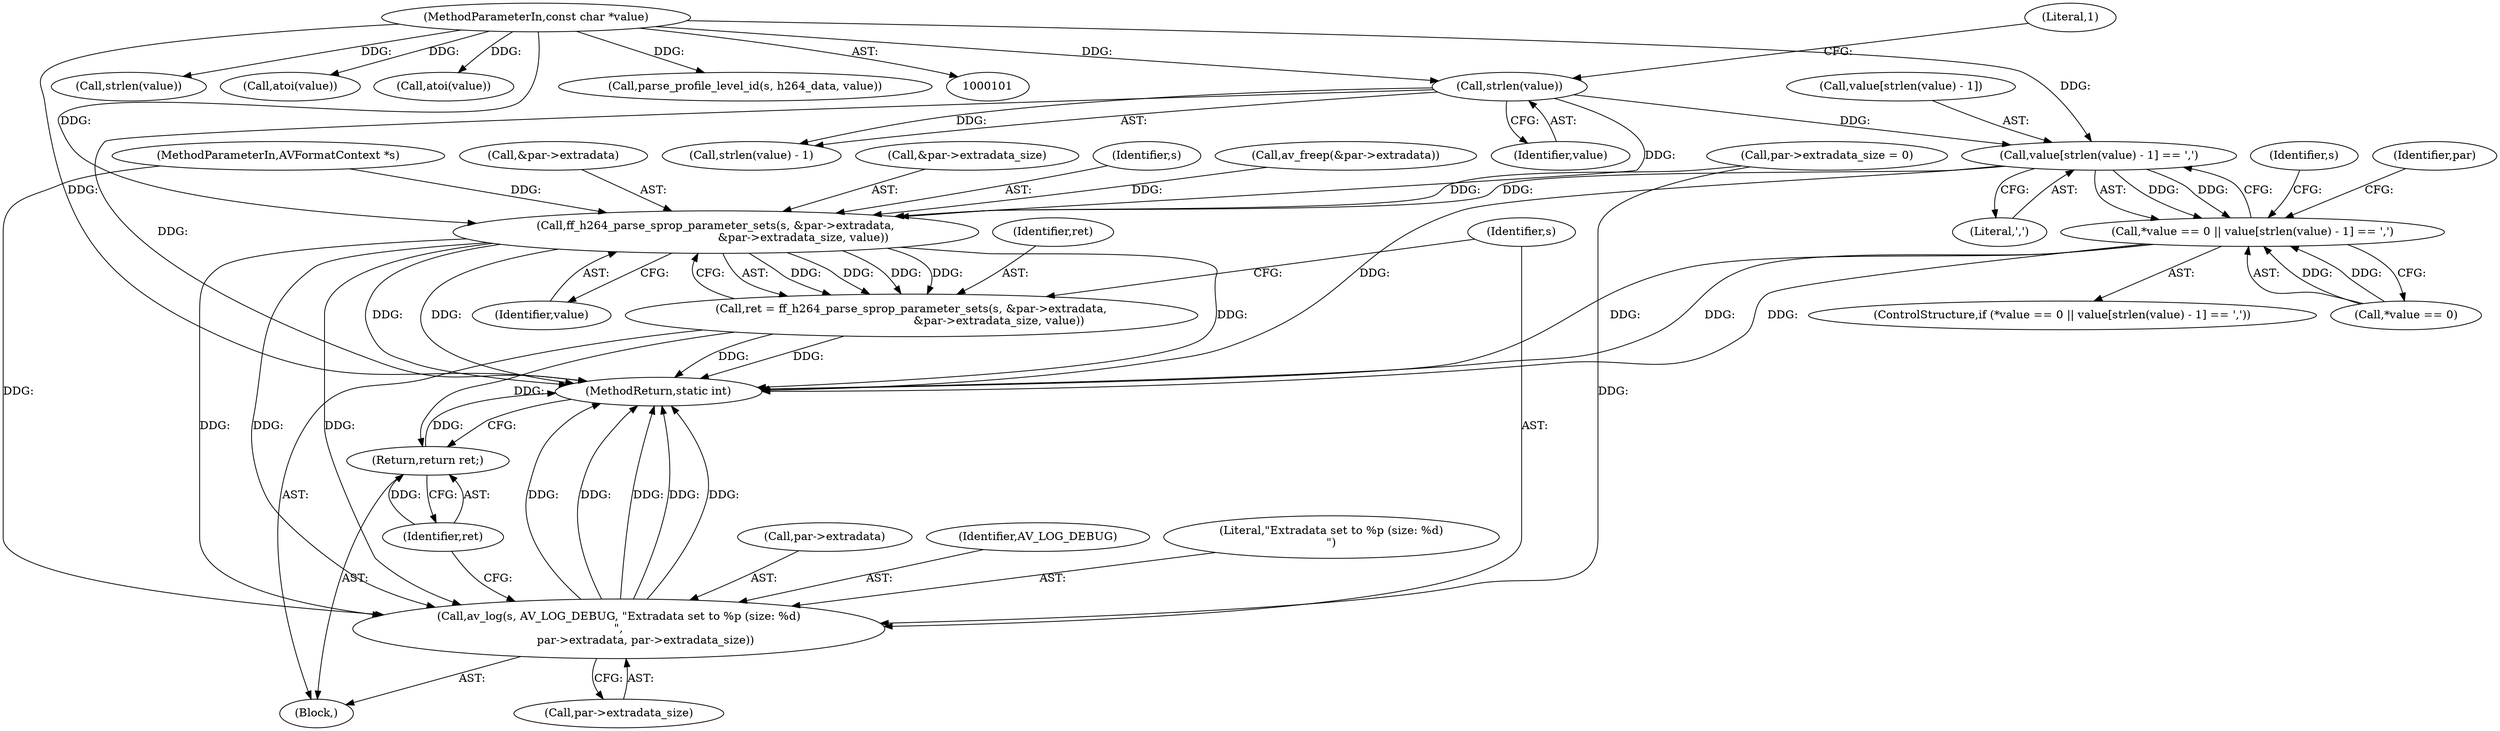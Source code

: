 digraph "0_FFmpeg_c42a1388a6d1bfd8001bf6a4241d8ca27e49326d@API" {
"1000172" [label="(Call,value[strlen(value) - 1] == ',')"];
"1000176" [label="(Call,strlen(value))"];
"1000106" [label="(MethodParameterIn,const char *value)"];
"1000167" [label="(Call,*value == 0 || value[strlen(value) - 1] == ',')"];
"1000199" [label="(Call,ff_h264_parse_sprop_parameter_sets(s, &par->extradata,\n                                                 &par->extradata_size, value))"];
"1000197" [label="(Call,ret = ff_h264_parse_sprop_parameter_sets(s, &par->extradata,\n                                                 &par->extradata_size, value))"];
"1000220" [label="(Return,return ret;)"];
"1000210" [label="(Call,av_log(s, AV_LOG_DEBUG, \"Extradata set to %p (size: %d)\n\",\n               par->extradata, par->extradata_size))"];
"1000151" [label="(Call,strlen(value))"];
"1000211" [label="(Identifier,s)"];
"1000187" [label="(Call,par->extradata_size = 0)"];
"1000179" [label="(Literal,',')"];
"1000124" [label="(Call,atoi(value))"];
"1000172" [label="(Call,value[strlen(value) - 1] == ',')"];
"1000178" [label="(Literal,1)"];
"1000201" [label="(Call,&par->extradata)"];
"1000106" [label="(MethodParameterIn,const char *value)"];
"1000177" [label="(Identifier,value)"];
"1000130" [label="(Call,atoi(value))"];
"1000168" [label="(Call,*value == 0)"];
"1000164" [label="(Block,)"];
"1000221" [label="(Identifier,ret)"];
"1000175" [label="(Call,strlen(value) - 1)"];
"1000220" [label="(Return,return ret;)"];
"1000198" [label="(Identifier,ret)"];
"1000176" [label="(Call,strlen(value))"];
"1000199" [label="(Call,ff_h264_parse_sprop_parameter_sets(s, &par->extradata,\n                                                 &par->extradata_size, value))"];
"1000205" [label="(Call,&par->extradata_size)"];
"1000209" [label="(Identifier,value)"];
"1000200" [label="(Identifier,s)"];
"1000102" [label="(MethodParameterIn,AVFormatContext *s)"];
"1000214" [label="(Call,par->extradata)"];
"1000212" [label="(Identifier,AV_LOG_DEBUG)"];
"1000197" [label="(Call,ret = ff_h264_parse_sprop_parameter_sets(s, &par->extradata,\n                                                 &par->extradata_size, value))"];
"1000210" [label="(Call,av_log(s, AV_LOG_DEBUG, \"Extradata set to %p (size: %d)\n\",\n               par->extradata, par->extradata_size))"];
"1000217" [label="(Call,par->extradata_size)"];
"1000213" [label="(Literal,\"Extradata set to %p (size: %d)\n\")"];
"1000224" [label="(MethodReturn,static int)"];
"1000154" [label="(Call,parse_profile_level_id(s, h264_data, value))"];
"1000182" [label="(Identifier,s)"];
"1000166" [label="(ControlStructure,if (*value == 0 || value[strlen(value) - 1] == ','))"];
"1000189" [label="(Identifier,par)"];
"1000173" [label="(Call,value[strlen(value) - 1])"];
"1000167" [label="(Call,*value == 0 || value[strlen(value) - 1] == ',')"];
"1000192" [label="(Call,av_freep(&par->extradata))"];
"1000172" -> "1000167"  [label="AST: "];
"1000172" -> "1000179"  [label="CFG: "];
"1000173" -> "1000172"  [label="AST: "];
"1000179" -> "1000172"  [label="AST: "];
"1000167" -> "1000172"  [label="CFG: "];
"1000172" -> "1000224"  [label="DDG: "];
"1000172" -> "1000167"  [label="DDG: "];
"1000172" -> "1000167"  [label="DDG: "];
"1000176" -> "1000172"  [label="DDG: "];
"1000106" -> "1000172"  [label="DDG: "];
"1000172" -> "1000199"  [label="DDG: "];
"1000176" -> "1000175"  [label="AST: "];
"1000176" -> "1000177"  [label="CFG: "];
"1000177" -> "1000176"  [label="AST: "];
"1000178" -> "1000176"  [label="CFG: "];
"1000176" -> "1000224"  [label="DDG: "];
"1000176" -> "1000175"  [label="DDG: "];
"1000106" -> "1000176"  [label="DDG: "];
"1000176" -> "1000199"  [label="DDG: "];
"1000106" -> "1000101"  [label="AST: "];
"1000106" -> "1000224"  [label="DDG: "];
"1000106" -> "1000124"  [label="DDG: "];
"1000106" -> "1000130"  [label="DDG: "];
"1000106" -> "1000151"  [label="DDG: "];
"1000106" -> "1000154"  [label="DDG: "];
"1000106" -> "1000199"  [label="DDG: "];
"1000167" -> "1000166"  [label="AST: "];
"1000167" -> "1000168"  [label="CFG: "];
"1000168" -> "1000167"  [label="AST: "];
"1000182" -> "1000167"  [label="CFG: "];
"1000189" -> "1000167"  [label="CFG: "];
"1000167" -> "1000224"  [label="DDG: "];
"1000167" -> "1000224"  [label="DDG: "];
"1000167" -> "1000224"  [label="DDG: "];
"1000168" -> "1000167"  [label="DDG: "];
"1000168" -> "1000167"  [label="DDG: "];
"1000199" -> "1000197"  [label="AST: "];
"1000199" -> "1000209"  [label="CFG: "];
"1000200" -> "1000199"  [label="AST: "];
"1000201" -> "1000199"  [label="AST: "];
"1000205" -> "1000199"  [label="AST: "];
"1000209" -> "1000199"  [label="AST: "];
"1000197" -> "1000199"  [label="CFG: "];
"1000199" -> "1000224"  [label="DDG: "];
"1000199" -> "1000224"  [label="DDG: "];
"1000199" -> "1000224"  [label="DDG: "];
"1000199" -> "1000197"  [label="DDG: "];
"1000199" -> "1000197"  [label="DDG: "];
"1000199" -> "1000197"  [label="DDG: "];
"1000199" -> "1000197"  [label="DDG: "];
"1000102" -> "1000199"  [label="DDG: "];
"1000192" -> "1000199"  [label="DDG: "];
"1000187" -> "1000199"  [label="DDG: "];
"1000199" -> "1000210"  [label="DDG: "];
"1000199" -> "1000210"  [label="DDG: "];
"1000199" -> "1000210"  [label="DDG: "];
"1000197" -> "1000164"  [label="AST: "];
"1000198" -> "1000197"  [label="AST: "];
"1000211" -> "1000197"  [label="CFG: "];
"1000197" -> "1000224"  [label="DDG: "];
"1000197" -> "1000224"  [label="DDG: "];
"1000197" -> "1000220"  [label="DDG: "];
"1000220" -> "1000164"  [label="AST: "];
"1000220" -> "1000221"  [label="CFG: "];
"1000221" -> "1000220"  [label="AST: "];
"1000224" -> "1000220"  [label="CFG: "];
"1000220" -> "1000224"  [label="DDG: "];
"1000221" -> "1000220"  [label="DDG: "];
"1000210" -> "1000164"  [label="AST: "];
"1000210" -> "1000217"  [label="CFG: "];
"1000211" -> "1000210"  [label="AST: "];
"1000212" -> "1000210"  [label="AST: "];
"1000213" -> "1000210"  [label="AST: "];
"1000214" -> "1000210"  [label="AST: "];
"1000217" -> "1000210"  [label="AST: "];
"1000221" -> "1000210"  [label="CFG: "];
"1000210" -> "1000224"  [label="DDG: "];
"1000210" -> "1000224"  [label="DDG: "];
"1000210" -> "1000224"  [label="DDG: "];
"1000210" -> "1000224"  [label="DDG: "];
"1000210" -> "1000224"  [label="DDG: "];
"1000102" -> "1000210"  [label="DDG: "];
"1000187" -> "1000210"  [label="DDG: "];
}
